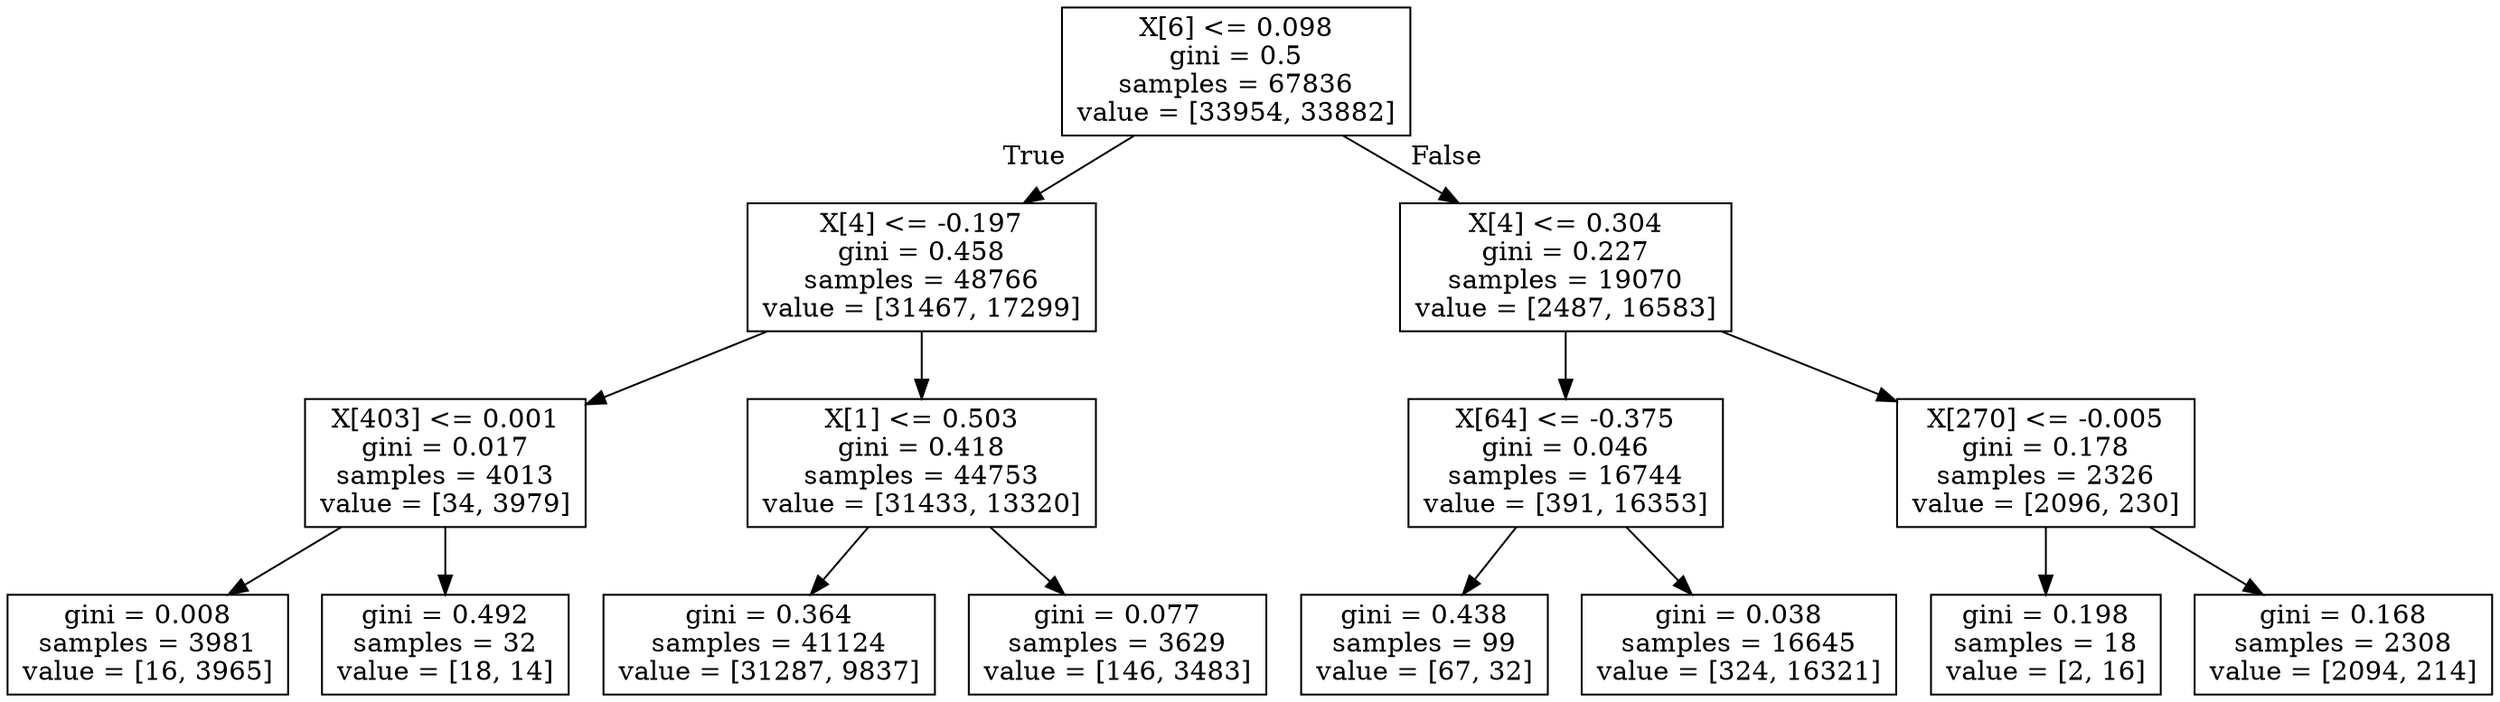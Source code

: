 digraph Tree {
node [shape=box] ;
0 [label="X[6] <= 0.098\ngini = 0.5\nsamples = 67836\nvalue = [33954, 33882]"] ;
1 [label="X[4] <= -0.197\ngini = 0.458\nsamples = 48766\nvalue = [31467, 17299]"] ;
0 -> 1 [labeldistance=2.5, labelangle=45, headlabel="True"] ;
2 [label="X[403] <= 0.001\ngini = 0.017\nsamples = 4013\nvalue = [34, 3979]"] ;
1 -> 2 ;
3 [label="gini = 0.008\nsamples = 3981\nvalue = [16, 3965]"] ;
2 -> 3 ;
4 [label="gini = 0.492\nsamples = 32\nvalue = [18, 14]"] ;
2 -> 4 ;
5 [label="X[1] <= 0.503\ngini = 0.418\nsamples = 44753\nvalue = [31433, 13320]"] ;
1 -> 5 ;
6 [label="gini = 0.364\nsamples = 41124\nvalue = [31287, 9837]"] ;
5 -> 6 ;
7 [label="gini = 0.077\nsamples = 3629\nvalue = [146, 3483]"] ;
5 -> 7 ;
8 [label="X[4] <= 0.304\ngini = 0.227\nsamples = 19070\nvalue = [2487, 16583]"] ;
0 -> 8 [labeldistance=2.5, labelangle=-45, headlabel="False"] ;
9 [label="X[64] <= -0.375\ngini = 0.046\nsamples = 16744\nvalue = [391, 16353]"] ;
8 -> 9 ;
10 [label="gini = 0.438\nsamples = 99\nvalue = [67, 32]"] ;
9 -> 10 ;
11 [label="gini = 0.038\nsamples = 16645\nvalue = [324, 16321]"] ;
9 -> 11 ;
12 [label="X[270] <= -0.005\ngini = 0.178\nsamples = 2326\nvalue = [2096, 230]"] ;
8 -> 12 ;
13 [label="gini = 0.198\nsamples = 18\nvalue = [2, 16]"] ;
12 -> 13 ;
14 [label="gini = 0.168\nsamples = 2308\nvalue = [2094, 214]"] ;
12 -> 14 ;
}